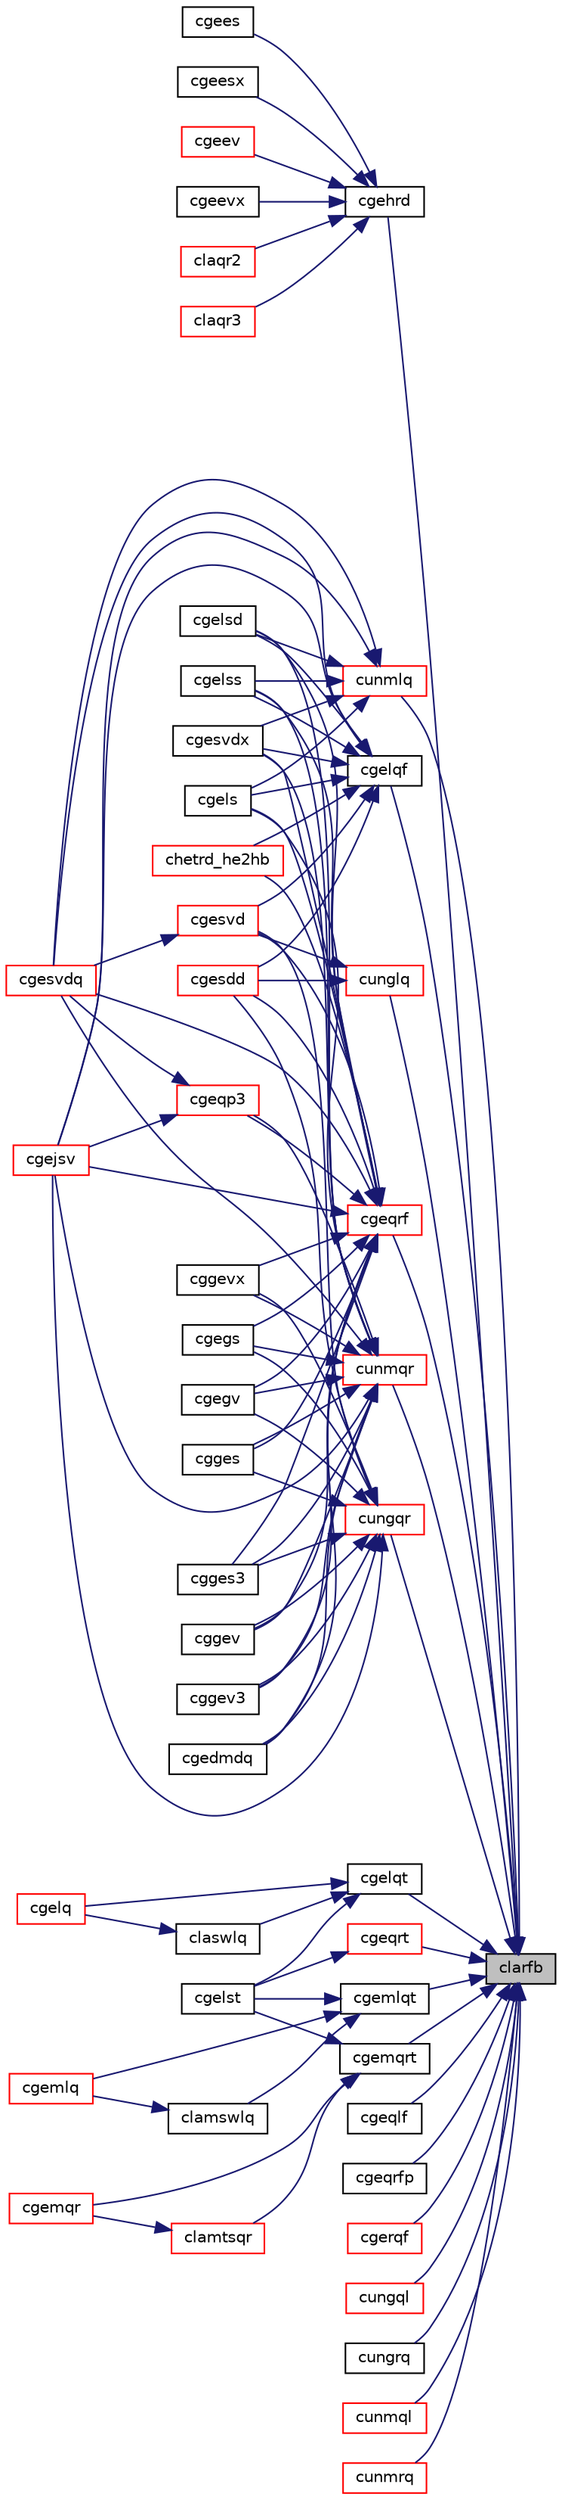 digraph "clarfb"
{
 // LATEX_PDF_SIZE
  edge [fontname="Helvetica",fontsize="10",labelfontname="Helvetica",labelfontsize="10"];
  node [fontname="Helvetica",fontsize="10",shape=record];
  rankdir="RL";
  Node1 [label="clarfb",height=0.2,width=0.4,color="black", fillcolor="grey75", style="filled", fontcolor="black",tooltip="CLARFB applies a block reflector or its conjugate-transpose to a general rectangular matrix."];
  Node1 -> Node2 [dir="back",color="midnightblue",fontsize="10",style="solid",fontname="Helvetica"];
  Node2 [label="cgehrd",height=0.2,width=0.4,color="black", fillcolor="white", style="filled",URL="$cgehrd_8f.html#a28cec12d94bb8978d75179b26a74adb2",tooltip="CGEHRD"];
  Node2 -> Node3 [dir="back",color="midnightblue",fontsize="10",style="solid",fontname="Helvetica"];
  Node3 [label="cgees",height=0.2,width=0.4,color="black", fillcolor="white", style="filled",URL="$cgees_8f.html#a6116f4ac8725e779da5d28d3f858ad2f",tooltip="CGEES computes the eigenvalues, the Schur form, and, optionally, the matrix of Schur vectors for GE m..."];
  Node2 -> Node4 [dir="back",color="midnightblue",fontsize="10",style="solid",fontname="Helvetica"];
  Node4 [label="cgeesx",height=0.2,width=0.4,color="black", fillcolor="white", style="filled",URL="$cgeesx_8f.html#a788eda36c325ae49831c608588adaa69",tooltip="CGEESX computes the eigenvalues, the Schur form, and, optionally, the matrix of Schur vectors for GE ..."];
  Node2 -> Node5 [dir="back",color="midnightblue",fontsize="10",style="solid",fontname="Helvetica"];
  Node5 [label="cgeev",height=0.2,width=0.4,color="red", fillcolor="white", style="filled",URL="$cgeev_8f.html#a175ced0ce627161ef2f052fc7ceabe5e",tooltip="CGEEV computes the eigenvalues and, optionally, the left and/or right eigenvectors for GE matrices"];
  Node2 -> Node8 [dir="back",color="midnightblue",fontsize="10",style="solid",fontname="Helvetica"];
  Node8 [label="cgeevx",height=0.2,width=0.4,color="black", fillcolor="white", style="filled",URL="$cgeevx_8f.html#a397ffbf0007d6b72f4639379df27ae53",tooltip="CGEEVX computes the eigenvalues and, optionally, the left and/or right eigenvectors for GE matrices"];
  Node2 -> Node9 [dir="back",color="midnightblue",fontsize="10",style="solid",fontname="Helvetica"];
  Node9 [label="claqr2",height=0.2,width=0.4,color="red", fillcolor="white", style="filled",URL="$claqr2_8f.html#a85a58eb7c62a7f48f0bf2df90969758e",tooltip="CLAQR2 performs the unitary similarity transformation of a Hessenberg matrix to detect and deflate fu..."];
  Node2 -> Node13 [dir="back",color="midnightblue",fontsize="10",style="solid",fontname="Helvetica"];
  Node13 [label="claqr3",height=0.2,width=0.4,color="red", fillcolor="white", style="filled",URL="$claqr3_8f.html#aa7abd9baec48ad30e2e28fc8cc236a1e",tooltip="CLAQR3 performs the unitary similarity transformation of a Hessenberg matrix to detect and deflate fu..."];
  Node1 -> Node14 [dir="back",color="midnightblue",fontsize="10",style="solid",fontname="Helvetica"];
  Node14 [label="cgelqf",height=0.2,width=0.4,color="black", fillcolor="white", style="filled",URL="$cgelqf_8f.html#ad670e88141738afef1b5580a33e6750f",tooltip="CGELQF"];
  Node14 -> Node15 [dir="back",color="midnightblue",fontsize="10",style="solid",fontname="Helvetica"];
  Node15 [label="cgejsv",height=0.2,width=0.4,color="red", fillcolor="white", style="filled",URL="$cgejsv_8f.html#a180e586691d6b25d7abc45fc79670906",tooltip="CGEJSV"];
  Node14 -> Node16 [dir="back",color="midnightblue",fontsize="10",style="solid",fontname="Helvetica"];
  Node16 [label="cgels",height=0.2,width=0.4,color="black", fillcolor="white", style="filled",URL="$cgels_8f.html#a009f11bc846e7a02af4650924230c38c",tooltip="CGELS solves overdetermined or underdetermined systems for GE matrices"];
  Node14 -> Node17 [dir="back",color="midnightblue",fontsize="10",style="solid",fontname="Helvetica"];
  Node17 [label="cgelsd",height=0.2,width=0.4,color="black", fillcolor="white", style="filled",URL="$cgelsd_8f.html#abe955d518aa1f5fec04eb13fb9ee56c2",tooltip="CGELSD computes the minimum-norm solution to a linear least squares problem for GE matrices"];
  Node14 -> Node18 [dir="back",color="midnightblue",fontsize="10",style="solid",fontname="Helvetica"];
  Node18 [label="cgelss",height=0.2,width=0.4,color="black", fillcolor="white", style="filled",URL="$cgelss_8f.html#a104cdf5ce9195df46ace1749820a7d4a",tooltip="CGELSS solves overdetermined or underdetermined systems for GE matrices"];
  Node14 -> Node19 [dir="back",color="midnightblue",fontsize="10",style="solid",fontname="Helvetica"];
  Node19 [label="cgesdd",height=0.2,width=0.4,color="red", fillcolor="white", style="filled",URL="$cgesdd_8f.html#a609f3fc4da34716dd2bcd985924d20bd",tooltip="CGESDD"];
  Node14 -> Node20 [dir="back",color="midnightblue",fontsize="10",style="solid",fontname="Helvetica"];
  Node20 [label="cgesvd",height=0.2,width=0.4,color="red", fillcolor="white", style="filled",URL="$cgesvd_8f.html#a0ed22d535ec7d84e8bf4f2f885df8c5c",tooltip="CGESVD computes the singular value decomposition (SVD) for GE matrices"];
  Node20 -> Node21 [dir="back",color="midnightblue",fontsize="10",style="solid",fontname="Helvetica"];
  Node21 [label="cgesvdq",height=0.2,width=0.4,color="red", fillcolor="white", style="filled",URL="$cgesvdq_8f.html#a8385f1a23cf2bd7014e67bf2bb284de3",tooltip="CGESVDQ computes the singular value decomposition (SVD) with a QR-Preconditioned QR SVD Method for GE..."];
  Node14 -> Node21 [dir="back",color="midnightblue",fontsize="10",style="solid",fontname="Helvetica"];
  Node14 -> Node22 [dir="back",color="midnightblue",fontsize="10",style="solid",fontname="Helvetica"];
  Node22 [label="cgesvdx",height=0.2,width=0.4,color="black", fillcolor="white", style="filled",URL="$cgesvdx_8f.html#a97f13f2c54e078344d3f9f20ac24c8be",tooltip="CGESVDX computes the singular value decomposition (SVD) for GE matrices"];
  Node14 -> Node23 [dir="back",color="midnightblue",fontsize="10",style="solid",fontname="Helvetica"];
  Node23 [label="chetrd_he2hb",height=0.2,width=0.4,color="red", fillcolor="white", style="filled",URL="$chetrd__he2hb_8f.html#ad8c7862093b3ac5727a6e2a3b1df1b73",tooltip="CHETRD_HE2HB"];
  Node1 -> Node31 [dir="back",color="midnightblue",fontsize="10",style="solid",fontname="Helvetica"];
  Node31 [label="cgelqt",height=0.2,width=0.4,color="black", fillcolor="white", style="filled",URL="$cgelqt_8f.html#a1a3e42d2dea189bfdd5ca5de2a0439e7",tooltip="CGELQT"];
  Node31 -> Node32 [dir="back",color="midnightblue",fontsize="10",style="solid",fontname="Helvetica"];
  Node32 [label="cgelq",height=0.2,width=0.4,color="red", fillcolor="white", style="filled",URL="$cgelq_8f.html#a199d9ebb932e502ab7881d377d877ccb",tooltip="CGELQ"];
  Node31 -> Node34 [dir="back",color="midnightblue",fontsize="10",style="solid",fontname="Helvetica"];
  Node34 [label="cgelst",height=0.2,width=0.4,color="black", fillcolor="white", style="filled",URL="$cgelst_8f.html#a017ff9c3dd0beea3f883f90da90f3fe0",tooltip="CGELST solves overdetermined or underdetermined systems for GE matrices using QR or LQ factorization ..."];
  Node31 -> Node35 [dir="back",color="midnightblue",fontsize="10",style="solid",fontname="Helvetica"];
  Node35 [label="claswlq",height=0.2,width=0.4,color="black", fillcolor="white", style="filled",URL="$claswlq_8f.html#a151beb3a28c5323dfc7480f501f497be",tooltip="CLASWLQ"];
  Node35 -> Node32 [dir="back",color="midnightblue",fontsize="10",style="solid",fontname="Helvetica"];
  Node1 -> Node36 [dir="back",color="midnightblue",fontsize="10",style="solid",fontname="Helvetica"];
  Node36 [label="cgemlqt",height=0.2,width=0.4,color="black", fillcolor="white", style="filled",URL="$cgemlqt_8f.html#affbe855398a6733f3d3904a878cfea9e",tooltip="CGEMLQT"];
  Node36 -> Node34 [dir="back",color="midnightblue",fontsize="10",style="solid",fontname="Helvetica"];
  Node36 -> Node37 [dir="back",color="midnightblue",fontsize="10",style="solid",fontname="Helvetica"];
  Node37 [label="cgemlq",height=0.2,width=0.4,color="red", fillcolor="white", style="filled",URL="$cgemlq_8f.html#af1eec31dbbd045144d71e4126f5cc305",tooltip="CGEMLQ"];
  Node36 -> Node38 [dir="back",color="midnightblue",fontsize="10",style="solid",fontname="Helvetica"];
  Node38 [label="clamswlq",height=0.2,width=0.4,color="black", fillcolor="white", style="filled",URL="$clamswlq_8f.html#add7bf6db65fb9a14f9f1c638a87b9d36",tooltip="CLAMSWLQ"];
  Node38 -> Node37 [dir="back",color="midnightblue",fontsize="10",style="solid",fontname="Helvetica"];
  Node1 -> Node39 [dir="back",color="midnightblue",fontsize="10",style="solid",fontname="Helvetica"];
  Node39 [label="cgemqrt",height=0.2,width=0.4,color="black", fillcolor="white", style="filled",URL="$cgemqrt_8f.html#a2f7b64261525b754c678b722eb0e8785",tooltip="CGEMQRT"];
  Node39 -> Node34 [dir="back",color="midnightblue",fontsize="10",style="solid",fontname="Helvetica"];
  Node39 -> Node40 [dir="back",color="midnightblue",fontsize="10",style="solid",fontname="Helvetica"];
  Node40 [label="cgemqr",height=0.2,width=0.4,color="red", fillcolor="white", style="filled",URL="$cgemqr_8f.html#a735755730a44034cec76895ff38e035b",tooltip="CGEMQR"];
  Node39 -> Node41 [dir="back",color="midnightblue",fontsize="10",style="solid",fontname="Helvetica"];
  Node41 [label="clamtsqr",height=0.2,width=0.4,color="red", fillcolor="white", style="filled",URL="$clamtsqr_8f.html#a3b7904b4b6cbbce23f360cbd86eefefe",tooltip="CLAMTSQR"];
  Node41 -> Node40 [dir="back",color="midnightblue",fontsize="10",style="solid",fontname="Helvetica"];
  Node1 -> Node43 [dir="back",color="midnightblue",fontsize="10",style="solid",fontname="Helvetica"];
  Node43 [label="cgeqlf",height=0.2,width=0.4,color="black", fillcolor="white", style="filled",URL="$cgeqlf_8f.html#a085bbc018c80dcb9db6bac7f1edb0d5e",tooltip="CGEQLF"];
  Node1 -> Node44 [dir="back",color="midnightblue",fontsize="10",style="solid",fontname="Helvetica"];
  Node44 [label="cgeqrf",height=0.2,width=0.4,color="red", fillcolor="white", style="filled",URL="$cgeqrf_8f.html#a333680795e2818318a1c6f6d1a503722",tooltip="CGEQRF"];
  Node44 -> Node7 [dir="back",color="midnightblue",fontsize="10",style="solid",fontname="Helvetica"];
  Node7 [label="cgedmdq",height=0.2,width=0.4,color="black", fillcolor="white", style="filled",URL="$cgedmdq_8f90.html#a80108eada0975658d093e7bfd753b623",tooltip="CGEDMDQ computes the Dynamic Mode Decomposition (DMD) for a pair of data snapshot matrices."];
  Node44 -> Node45 [dir="back",color="midnightblue",fontsize="10",style="solid",fontname="Helvetica"];
  Node45 [label="cgegs",height=0.2,width=0.4,color="black", fillcolor="white", style="filled",URL="$cgegs_8f.html#a3b808d00232e0291ef72b774c371638b",tooltip="CGEGS computes the eigenvalues, Schur form, and, optionally, the left and or/right Schur vectors of a..."];
  Node44 -> Node46 [dir="back",color="midnightblue",fontsize="10",style="solid",fontname="Helvetica"];
  Node46 [label="cgegv",height=0.2,width=0.4,color="black", fillcolor="white", style="filled",URL="$cgegv_8f.html#a193cdd210dd5b0451503fddee82947e1",tooltip="CGEGV computes the eigenvalues and, optionally, the left and/or right eigenvectors of a complex matri..."];
  Node44 -> Node15 [dir="back",color="midnightblue",fontsize="10",style="solid",fontname="Helvetica"];
  Node44 -> Node16 [dir="back",color="midnightblue",fontsize="10",style="solid",fontname="Helvetica"];
  Node44 -> Node17 [dir="back",color="midnightblue",fontsize="10",style="solid",fontname="Helvetica"];
  Node44 -> Node18 [dir="back",color="midnightblue",fontsize="10",style="solid",fontname="Helvetica"];
  Node44 -> Node47 [dir="back",color="midnightblue",fontsize="10",style="solid",fontname="Helvetica"];
  Node47 [label="cgeqp3",height=0.2,width=0.4,color="red", fillcolor="white", style="filled",URL="$cgeqp3_8f.html#a3947eb2e884bf32f7380f22c501151e9",tooltip="CGEQP3"];
  Node47 -> Node15 [dir="back",color="midnightblue",fontsize="10",style="solid",fontname="Helvetica"];
  Node47 -> Node21 [dir="back",color="midnightblue",fontsize="10",style="solid",fontname="Helvetica"];
  Node44 -> Node19 [dir="back",color="midnightblue",fontsize="10",style="solid",fontname="Helvetica"];
  Node44 -> Node20 [dir="back",color="midnightblue",fontsize="10",style="solid",fontname="Helvetica"];
  Node44 -> Node21 [dir="back",color="midnightblue",fontsize="10",style="solid",fontname="Helvetica"];
  Node44 -> Node22 [dir="back",color="midnightblue",fontsize="10",style="solid",fontname="Helvetica"];
  Node44 -> Node51 [dir="back",color="midnightblue",fontsize="10",style="solid",fontname="Helvetica"];
  Node51 [label="cgges",height=0.2,width=0.4,color="black", fillcolor="white", style="filled",URL="$cgges_8f.html#aead5d7a4df1e51d7f25d9540acc596e8",tooltip="CGGES computes the eigenvalues, the Schur form, and, optionally, the matrix of Schur vectors for GE m..."];
  Node44 -> Node52 [dir="back",color="midnightblue",fontsize="10",style="solid",fontname="Helvetica"];
  Node52 [label="cgges3",height=0.2,width=0.4,color="black", fillcolor="white", style="filled",URL="$cgges3_8f.html#a3dc709a1dd02201ad3cf186a12f518b7",tooltip="CGGES3 computes the eigenvalues, the Schur form, and, optionally, the matrix of Schur vectors for GE ..."];
  Node44 -> Node53 [dir="back",color="midnightblue",fontsize="10",style="solid",fontname="Helvetica"];
  Node53 [label="cggev",height=0.2,width=0.4,color="black", fillcolor="white", style="filled",URL="$cggev_8f.html#a791495feb4709cb91cf39a996a5e3f5a",tooltip="CGGEV computes the eigenvalues and, optionally, the left and/or right eigenvectors for GE matrices"];
  Node44 -> Node54 [dir="back",color="midnightblue",fontsize="10",style="solid",fontname="Helvetica"];
  Node54 [label="cggev3",height=0.2,width=0.4,color="black", fillcolor="white", style="filled",URL="$cggev3_8f.html#a2ed47545cc304bb0d7d5d50db826442a",tooltip="CGGEV3 computes the eigenvalues and, optionally, the left and/or right eigenvectors for GE matrices (..."];
  Node44 -> Node55 [dir="back",color="midnightblue",fontsize="10",style="solid",fontname="Helvetica"];
  Node55 [label="cggevx",height=0.2,width=0.4,color="black", fillcolor="white", style="filled",URL="$cggevx_8f.html#ad681a6edd407ef1e9ac9b6ee92ddbee3",tooltip="CGGEVX computes the eigenvalues and, optionally, the left and/or right eigenvectors for GE matrices"];
  Node44 -> Node23 [dir="back",color="midnightblue",fontsize="10",style="solid",fontname="Helvetica"];
  Node1 -> Node60 [dir="back",color="midnightblue",fontsize="10",style="solid",fontname="Helvetica"];
  Node60 [label="cgeqrfp",height=0.2,width=0.4,color="black", fillcolor="white", style="filled",URL="$cgeqrfp_8f.html#a815fb74daf0dc3255daaca1070171301",tooltip="CGEQRFP"];
  Node1 -> Node61 [dir="back",color="midnightblue",fontsize="10",style="solid",fontname="Helvetica"];
  Node61 [label="cgeqrt",height=0.2,width=0.4,color="red", fillcolor="white", style="filled",URL="$cgeqrt_8f.html#af7103c1ce604baf7b0f7946496a72baf",tooltip="CGEQRT"];
  Node61 -> Node34 [dir="back",color="midnightblue",fontsize="10",style="solid",fontname="Helvetica"];
  Node1 -> Node65 [dir="back",color="midnightblue",fontsize="10",style="solid",fontname="Helvetica"];
  Node65 [label="cgerqf",height=0.2,width=0.4,color="red", fillcolor="white", style="filled",URL="$cgerqf_8f.html#a41b858b70f94d64cf34df25b287f1af8",tooltip="CGERQF"];
  Node1 -> Node66 [dir="back",color="midnightblue",fontsize="10",style="solid",fontname="Helvetica"];
  Node66 [label="cunglq",height=0.2,width=0.4,color="red", fillcolor="white", style="filled",URL="$cunglq_8f.html#a1fced692abb324024dd99f42d298a343",tooltip="CUNGLQ"];
  Node66 -> Node19 [dir="back",color="midnightblue",fontsize="10",style="solid",fontname="Helvetica"];
  Node66 -> Node20 [dir="back",color="midnightblue",fontsize="10",style="solid",fontname="Helvetica"];
  Node1 -> Node70 [dir="back",color="midnightblue",fontsize="10",style="solid",fontname="Helvetica"];
  Node70 [label="cungql",height=0.2,width=0.4,color="red", fillcolor="white", style="filled",URL="$cungql_8f.html#a949d176083f4178d0fb2656e77f7588f",tooltip="CUNGQL"];
  Node1 -> Node76 [dir="back",color="midnightblue",fontsize="10",style="solid",fontname="Helvetica"];
  Node76 [label="cungqr",height=0.2,width=0.4,color="red", fillcolor="white", style="filled",URL="$cungqr_8f.html#af7f2535e20c3f2cc095eec515e8a0f53",tooltip="CUNGQR"];
  Node76 -> Node7 [dir="back",color="midnightblue",fontsize="10",style="solid",fontname="Helvetica"];
  Node76 -> Node45 [dir="back",color="midnightblue",fontsize="10",style="solid",fontname="Helvetica"];
  Node76 -> Node46 [dir="back",color="midnightblue",fontsize="10",style="solid",fontname="Helvetica"];
  Node76 -> Node15 [dir="back",color="midnightblue",fontsize="10",style="solid",fontname="Helvetica"];
  Node76 -> Node19 [dir="back",color="midnightblue",fontsize="10",style="solid",fontname="Helvetica"];
  Node76 -> Node20 [dir="back",color="midnightblue",fontsize="10",style="solid",fontname="Helvetica"];
  Node76 -> Node51 [dir="back",color="midnightblue",fontsize="10",style="solid",fontname="Helvetica"];
  Node76 -> Node52 [dir="back",color="midnightblue",fontsize="10",style="solid",fontname="Helvetica"];
  Node76 -> Node53 [dir="back",color="midnightblue",fontsize="10",style="solid",fontname="Helvetica"];
  Node76 -> Node54 [dir="back",color="midnightblue",fontsize="10",style="solid",fontname="Helvetica"];
  Node76 -> Node55 [dir="back",color="midnightblue",fontsize="10",style="solid",fontname="Helvetica"];
  Node1 -> Node79 [dir="back",color="midnightblue",fontsize="10",style="solid",fontname="Helvetica"];
  Node79 [label="cungrq",height=0.2,width=0.4,color="black", fillcolor="white", style="filled",URL="$cungrq_8f.html#afd97d8010c2b1ef171ef796585c500a6",tooltip="CUNGRQ"];
  Node1 -> Node80 [dir="back",color="midnightblue",fontsize="10",style="solid",fontname="Helvetica"];
  Node80 [label="cunmlq",height=0.2,width=0.4,color="red", fillcolor="white", style="filled",URL="$cunmlq_8f.html#aa1f07103bab989481f6139d2610558f3",tooltip="CUNMLQ"];
  Node80 -> Node15 [dir="back",color="midnightblue",fontsize="10",style="solid",fontname="Helvetica"];
  Node80 -> Node16 [dir="back",color="midnightblue",fontsize="10",style="solid",fontname="Helvetica"];
  Node80 -> Node17 [dir="back",color="midnightblue",fontsize="10",style="solid",fontname="Helvetica"];
  Node80 -> Node18 [dir="back",color="midnightblue",fontsize="10",style="solid",fontname="Helvetica"];
  Node80 -> Node21 [dir="back",color="midnightblue",fontsize="10",style="solid",fontname="Helvetica"];
  Node80 -> Node22 [dir="back",color="midnightblue",fontsize="10",style="solid",fontname="Helvetica"];
  Node1 -> Node83 [dir="back",color="midnightblue",fontsize="10",style="solid",fontname="Helvetica"];
  Node83 [label="cunmql",height=0.2,width=0.4,color="red", fillcolor="white", style="filled",URL="$cunmql_8f.html#a6ac6eb7e04954239f3cb913580c06737",tooltip="CUNMQL"];
  Node1 -> Node88 [dir="back",color="midnightblue",fontsize="10",style="solid",fontname="Helvetica"];
  Node88 [label="cunmqr",height=0.2,width=0.4,color="red", fillcolor="white", style="filled",URL="$cunmqr_8f.html#ab9eeeabc3611b824f98b8ff5934a8f3e",tooltip="CUNMQR"];
  Node88 -> Node7 [dir="back",color="midnightblue",fontsize="10",style="solid",fontname="Helvetica"];
  Node88 -> Node45 [dir="back",color="midnightblue",fontsize="10",style="solid",fontname="Helvetica"];
  Node88 -> Node46 [dir="back",color="midnightblue",fontsize="10",style="solid",fontname="Helvetica"];
  Node88 -> Node15 [dir="back",color="midnightblue",fontsize="10",style="solid",fontname="Helvetica"];
  Node88 -> Node16 [dir="back",color="midnightblue",fontsize="10",style="solid",fontname="Helvetica"];
  Node88 -> Node17 [dir="back",color="midnightblue",fontsize="10",style="solid",fontname="Helvetica"];
  Node88 -> Node18 [dir="back",color="midnightblue",fontsize="10",style="solid",fontname="Helvetica"];
  Node88 -> Node47 [dir="back",color="midnightblue",fontsize="10",style="solid",fontname="Helvetica"];
  Node88 -> Node21 [dir="back",color="midnightblue",fontsize="10",style="solid",fontname="Helvetica"];
  Node88 -> Node22 [dir="back",color="midnightblue",fontsize="10",style="solid",fontname="Helvetica"];
  Node88 -> Node51 [dir="back",color="midnightblue",fontsize="10",style="solid",fontname="Helvetica"];
  Node88 -> Node52 [dir="back",color="midnightblue",fontsize="10",style="solid",fontname="Helvetica"];
  Node88 -> Node53 [dir="back",color="midnightblue",fontsize="10",style="solid",fontname="Helvetica"];
  Node88 -> Node54 [dir="back",color="midnightblue",fontsize="10",style="solid",fontname="Helvetica"];
  Node88 -> Node55 [dir="back",color="midnightblue",fontsize="10",style="solid",fontname="Helvetica"];
  Node1 -> Node91 [dir="back",color="midnightblue",fontsize="10",style="solid",fontname="Helvetica"];
  Node91 [label="cunmrq",height=0.2,width=0.4,color="red", fillcolor="white", style="filled",URL="$cunmrq_8f.html#af4691f370dcd3701c118869934e7bdaa",tooltip="CUNMRQ"];
}
